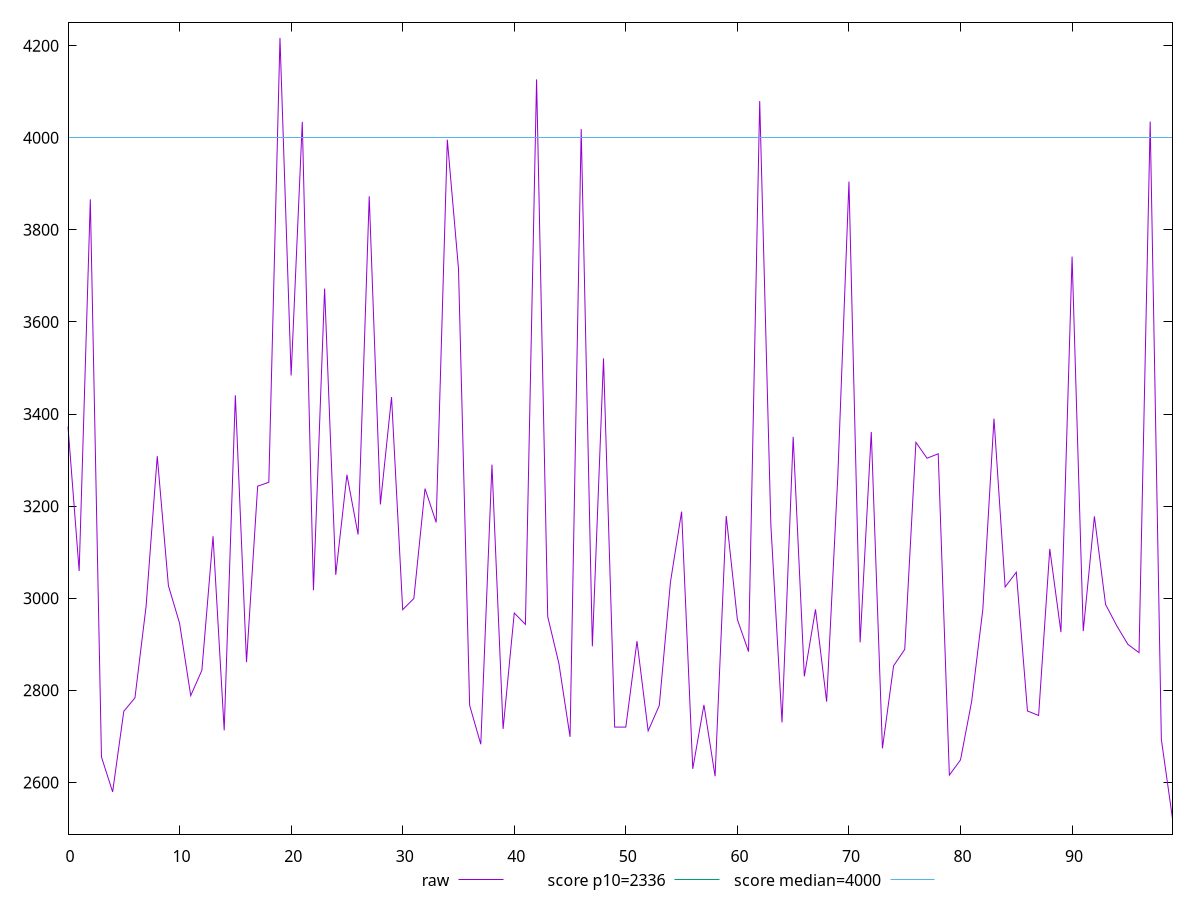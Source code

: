 reset

$raw <<EOF
0 3372.687
1 3059.0950000000003
2 3866.1665000000003
3 2655.1035
4 2579.4235000000003
5 2754.4059999999995
6 2783.6425
7 2982.6834999999996
8 3308.5460000000003
9 3027.2295
10 2945.696
11 2788.4
12 2843.5389999999998
13 3134.5675
14 2713.0280000000002
15 3440.723500000001
16 2861.2169999999996
17 3243.2789999999995
18 3251.870000000001
19 4216.841
20 3483.602999999999
21 4034.5829999999996
22 3017.255
23 3672.5840000000003
24 3050.7350000000006
25 3268.099
26 3138.3109999999997
27 3872.8459999999995
28 3203.651499999999
29 3436.833999999999
30 2975.093
31 2999.500000000001
32 3238.0035000000003
33 3164.673
34 3995.8429999999994
35 3715.8850000000007
36 2767.3680000000004
37 2682.8535
38 3290.0485000000003
39 2716.229
40 2967.773000000001
41 2943.1865000000003
42 4126.756
43 2960.0055
44 2858.3305000000005
45 2698.922
46 4018.809
47 2895.5739999999996
48 3520.7925000000005
49 2720.0969999999998
50 2720.1835
51 2906.6910000000003
52 2711.8289999999997
53 2767.1275
54 3035.12
55 3188.063
56 2629.424
57 2768.3834999999995
58 2613.4354999999996
59 3178.5219999999995
60 2953.6324999999997
61 2884.041
62 4079.737
63 3158.92
64 2730.2285000000006
65 3350.4464999999996
66 2830.2439999999997
67 2975.719
68 2775.3555
69 3264.6135
70 3904.793
71 2904.066
72 3361.062500000001
73 2673.987000000001
74 2853.2064999999993
75 2888.8865
76 3338.4705000000004
77 3304.0305
78 3313.6845000000003
79 2615.8235000000004
80 2648.938
81 2776.1955000000007
82 2975.8770000000004
83 3390.0570000000007
84 3024.4339999999993
85 3056.509
86 2755.1310000000003
87 2745.3460000000005
88 3107.103
89 2926.3759999999993
90 3741.8235
91 2928.4455
92 3177.7295000000004
93 2986.6050000000005
94 2940.362
95 2899.781
96 2881.775
97 4035.1994999999997
98 2693.5705000000003
99 2521.569
EOF

set key outside below
set xrange [0:99]
set yrange [2487.66356:4250.746440000001]
set trange [2487.66356:4250.746440000001]
set terminal svg size 640, 500 enhanced background rgb 'white'
set output "report_00015_2021-02-09T16-11-33.973Z/first-contentful-paint/samples/pages/raw/values.svg"

plot $raw title "raw" with line, \
     2336 title "score p10=2336", \
     4000 title "score median=4000"

reset

